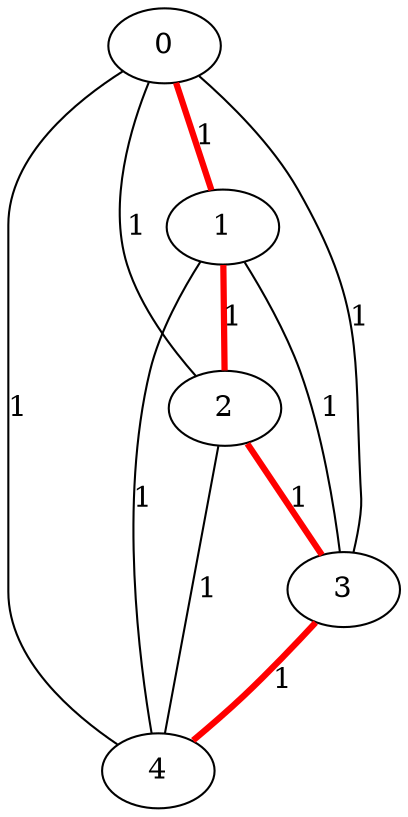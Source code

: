 graph {
    0 -- 1[color="red", penwidth="3", label="1", weight="1"]
    0 -- 2[label="1", weight="1"]
    0 -- 3[label="1", weight="1"]
    0 -- 4[label="1", weight="1"]
    1 -- 2[color="red", penwidth="3", label="1", weight="1"]
    1 -- 3[label="1", weight="1"]
    1 -- 4[label="1", weight="1"]
    2 -- 3[color="red", penwidth="3", label="1", weight="1"]
    2 -- 4[label="1", weight="1"]
    3 -- 4[color="red", penwidth="3", label="1", weight="1"]
}

